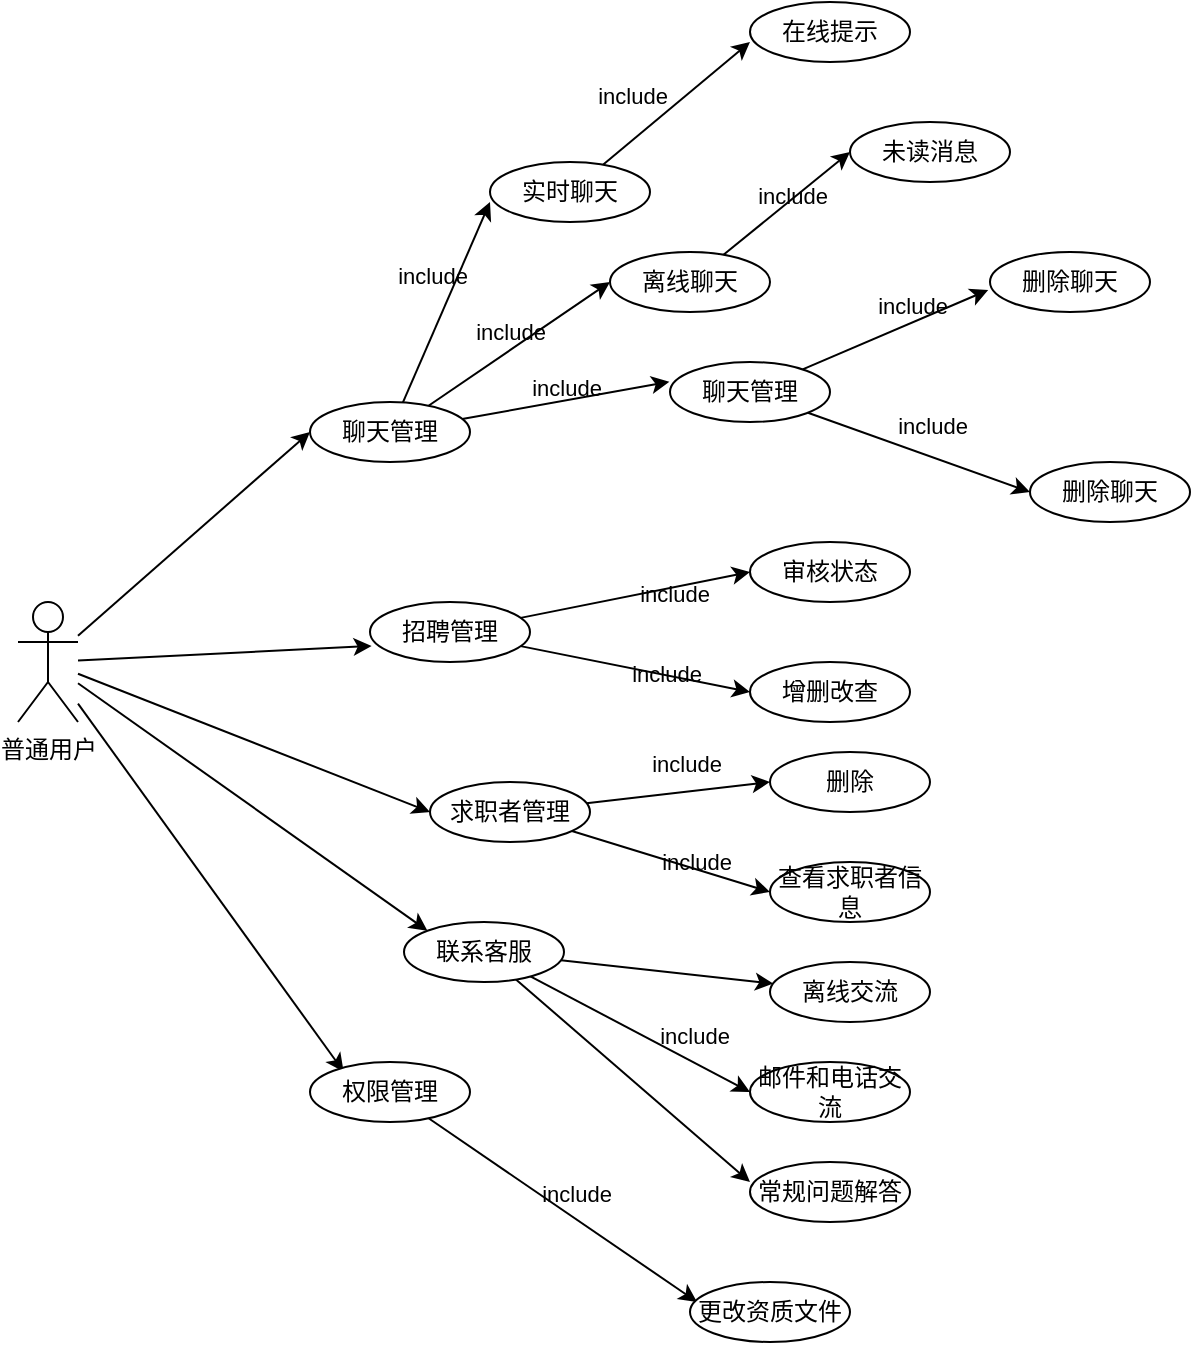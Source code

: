 <mxfile>
    <diagram id="z6AAfo2BdNehpr2UKJ_Z" name="第 1 页">
        <mxGraphModel dx="1150" dy="825" grid="1" gridSize="10" guides="1" tooltips="1" connect="1" arrows="1" fold="1" page="1" pageScale="1" pageWidth="827" pageHeight="1169" math="0" shadow="0">
            <root>
                <mxCell id="0"/>
                <mxCell id="1" parent="0"/>
                <mxCell id="5" style="edgeStyle=none;html=1;entryX=0;entryY=0.5;entryDx=0;entryDy=0;labelBackgroundColor=none;" parent="1" source="11" target="18" edge="1">
                    <mxGeometry relative="1" as="geometry"/>
                </mxCell>
                <mxCell id="6" style="edgeStyle=none;html=1;entryX=0.01;entryY=0.733;entryDx=0;entryDy=0;labelBackgroundColor=none;entryPerimeter=0;" parent="1" source="11" target="101" edge="1">
                    <mxGeometry relative="1" as="geometry">
                        <mxPoint x="350" y="540" as="targetPoint"/>
                    </mxGeometry>
                </mxCell>
                <mxCell id="7" style="edgeStyle=none;html=1;entryX=0;entryY=0.5;entryDx=0;entryDy=0;labelBackgroundColor=none;" parent="1" source="11" target="26" edge="1">
                    <mxGeometry relative="1" as="geometry"/>
                </mxCell>
                <mxCell id="8" style="edgeStyle=none;html=1;entryX=0;entryY=0;entryDx=0;entryDy=0;" parent="1" source="11" target="30" edge="1">
                    <mxGeometry relative="1" as="geometry"/>
                </mxCell>
                <mxCell id="10" style="edgeStyle=none;html=1;entryX=0.21;entryY=0.16;entryDx=0;entryDy=0;entryPerimeter=0;" parent="1" source="11" target="33" edge="1">
                    <mxGeometry relative="1" as="geometry"/>
                </mxCell>
                <mxCell id="11" value="普通用户" style="shape=umlActor;verticalLabelPosition=bottom;verticalAlign=top;html=1;outlineConnect=0;labelBackgroundColor=none;" parent="1" vertex="1">
                    <mxGeometry x="144" y="510" width="30" height="60" as="geometry"/>
                </mxCell>
                <mxCell id="15" style="edgeStyle=none;html=1;entryX=0;entryY=0.667;entryDx=0;entryDy=0;entryPerimeter=0;labelBackgroundColor=none;" parent="1" source="18" target="56" edge="1">
                    <mxGeometry relative="1" as="geometry"/>
                </mxCell>
                <mxCell id="16" style="edgeStyle=none;html=1;entryX=0;entryY=0.5;entryDx=0;entryDy=0;labelBackgroundColor=none;" parent="1" source="18" target="58" edge="1">
                    <mxGeometry relative="1" as="geometry"/>
                </mxCell>
                <mxCell id="17" style="edgeStyle=none;html=1;entryX=-0.004;entryY=0.329;entryDx=0;entryDy=0;entryPerimeter=0;labelBackgroundColor=none;" parent="1" source="18" target="61" edge="1">
                    <mxGeometry relative="1" as="geometry"/>
                </mxCell>
                <mxCell id="18" value="聊天管理" style="ellipse;whiteSpace=wrap;html=1;labelBackgroundColor=none;" parent="1" vertex="1">
                    <mxGeometry x="290" y="410" width="80" height="30" as="geometry"/>
                </mxCell>
                <mxCell id="24" style="edgeStyle=none;html=1;entryX=0;entryY=0.5;entryDx=0;entryDy=0;labelBackgroundColor=none;" parent="1" source="26" target="74" edge="1">
                    <mxGeometry relative="1" as="geometry"/>
                </mxCell>
                <mxCell id="25" style="edgeStyle=none;html=1;entryX=0;entryY=0.5;entryDx=0;entryDy=0;labelBackgroundColor=none;" parent="1" source="26" target="75" edge="1">
                    <mxGeometry relative="1" as="geometry"/>
                </mxCell>
                <mxCell id="26" value="求职者管理" style="ellipse;whiteSpace=wrap;html=1;labelBackgroundColor=none;" parent="1" vertex="1">
                    <mxGeometry x="350" y="600" width="80" height="30" as="geometry"/>
                </mxCell>
                <mxCell id="27" style="edgeStyle=none;html=1;" parent="1" source="30" target="83" edge="1">
                    <mxGeometry relative="1" as="geometry"/>
                </mxCell>
                <mxCell id="28" style="edgeStyle=none;html=1;entryX=0;entryY=0.5;entryDx=0;entryDy=0;" parent="1" source="30" target="84" edge="1">
                    <mxGeometry relative="1" as="geometry"/>
                </mxCell>
                <mxCell id="29" style="edgeStyle=none;html=1;entryX=0;entryY=0.333;entryDx=0;entryDy=0;entryPerimeter=0;" parent="1" source="30" target="85" edge="1">
                    <mxGeometry relative="1" as="geometry"/>
                </mxCell>
                <mxCell id="30" value="联系客服" style="ellipse;whiteSpace=wrap;html=1;labelBackgroundColor=none;" parent="1" vertex="1">
                    <mxGeometry x="337" y="670" width="80" height="30" as="geometry"/>
                </mxCell>
                <mxCell id="31" style="edgeStyle=none;html=1;entryX=0.044;entryY=0.332;entryDx=0;entryDy=0;entryPerimeter=0;" parent="1" source="33" target="87" edge="1">
                    <mxGeometry relative="1" as="geometry"/>
                </mxCell>
                <mxCell id="33" value="权限管理" style="ellipse;whiteSpace=wrap;html=1;labelBackgroundColor=none;" parent="1" vertex="1">
                    <mxGeometry x="290" y="740" width="80" height="30" as="geometry"/>
                </mxCell>
                <mxCell id="55" style="edgeStyle=none;html=1;entryX=0;entryY=0.667;entryDx=0;entryDy=0;entryPerimeter=0;labelBackgroundColor=none;" parent="1" source="56" target="66" edge="1">
                    <mxGeometry relative="1" as="geometry"/>
                </mxCell>
                <mxCell id="56" value="实时聊天" style="ellipse;whiteSpace=wrap;html=1;labelBackgroundColor=none;" parent="1" vertex="1">
                    <mxGeometry x="380" y="290" width="80" height="30" as="geometry"/>
                </mxCell>
                <mxCell id="57" style="edgeStyle=none;html=1;entryX=0;entryY=0.5;entryDx=0;entryDy=0;labelBackgroundColor=none;" parent="1" source="58" target="65" edge="1">
                    <mxGeometry relative="1" as="geometry"/>
                </mxCell>
                <mxCell id="58" value="离线聊天" style="ellipse;whiteSpace=wrap;html=1;labelBackgroundColor=none;" parent="1" vertex="1">
                    <mxGeometry x="440" y="335" width="80" height="30" as="geometry"/>
                </mxCell>
                <mxCell id="59" style="edgeStyle=none;html=1;entryX=-0.011;entryY=0.633;entryDx=0;entryDy=0;entryPerimeter=0;labelBackgroundColor=none;" parent="1" source="61" target="69" edge="1">
                    <mxGeometry relative="1" as="geometry"/>
                </mxCell>
                <mxCell id="60" style="edgeStyle=none;html=1;entryX=0;entryY=0.5;entryDx=0;entryDy=0;labelBackgroundColor=none;" parent="1" source="61" target="81" edge="1">
                    <mxGeometry relative="1" as="geometry"/>
                </mxCell>
                <mxCell id="61" value="聊天管理" style="ellipse;whiteSpace=wrap;html=1;labelBackgroundColor=none;" parent="1" vertex="1">
                    <mxGeometry x="470" y="390" width="80" height="30" as="geometry"/>
                </mxCell>
                <mxCell id="62" value="include" style="edgeLabel;resizable=0;html=1;align=center;verticalAlign=middle;labelBackgroundColor=none;" parent="1" connectable="0" vertex="1">
                    <mxGeometry x="350.0" y="349.999" as="geometry">
                        <mxPoint x="1" y="-3" as="offset"/>
                    </mxGeometry>
                </mxCell>
                <mxCell id="63" value="include" style="edgeLabel;resizable=0;html=1;align=center;verticalAlign=middle;labelBackgroundColor=none;" parent="1" connectable="0" vertex="1">
                    <mxGeometry x="390.0" y="374.999" as="geometry"/>
                </mxCell>
                <mxCell id="64" value="include" style="edgeLabel;resizable=0;html=1;align=center;verticalAlign=middle;labelBackgroundColor=none;" parent="1" connectable="0" vertex="1">
                    <mxGeometry x="420.0" y="404.999" as="geometry">
                        <mxPoint x="-2" y="-2" as="offset"/>
                    </mxGeometry>
                </mxCell>
                <mxCell id="65" value="未读消息" style="ellipse;whiteSpace=wrap;html=1;labelBackgroundColor=none;" parent="1" vertex="1">
                    <mxGeometry x="560" y="270" width="80" height="30" as="geometry"/>
                </mxCell>
                <mxCell id="66" value="在线提示" style="ellipse;whiteSpace=wrap;html=1;labelBackgroundColor=none;" parent="1" vertex="1">
                    <mxGeometry x="510" y="210" width="80" height="30" as="geometry"/>
                </mxCell>
                <mxCell id="67" value="include" style="edgeLabel;resizable=0;html=1;align=center;verticalAlign=middle;labelBackgroundColor=none;" parent="1" connectable="0" vertex="1">
                    <mxGeometry x="450.0" y="259.999" as="geometry">
                        <mxPoint x="1" y="-3" as="offset"/>
                    </mxGeometry>
                </mxCell>
                <mxCell id="68" value="include" style="edgeLabel;resizable=0;html=1;align=center;verticalAlign=middle;labelBackgroundColor=none;" parent="1" connectable="0" vertex="1">
                    <mxGeometry x="530.0" y="309.999" as="geometry">
                        <mxPoint x="1" y="-3" as="offset"/>
                    </mxGeometry>
                </mxCell>
                <mxCell id="69" value="删除聊天" style="ellipse;whiteSpace=wrap;html=1;labelBackgroundColor=none;" parent="1" vertex="1">
                    <mxGeometry x="630" y="335" width="80" height="30" as="geometry"/>
                </mxCell>
                <mxCell id="70" value="include" style="edgeLabel;resizable=0;html=1;align=center;verticalAlign=middle;labelBackgroundColor=none;" parent="1" connectable="0" vertex="1">
                    <mxGeometry x="590.0" y="364.999" as="geometry">
                        <mxPoint x="1" y="-3" as="offset"/>
                    </mxGeometry>
                </mxCell>
                <mxCell id="74" value="删除" style="ellipse;whiteSpace=wrap;html=1;labelBackgroundColor=none;" parent="1" vertex="1">
                    <mxGeometry x="520" y="585" width="80" height="30" as="geometry"/>
                </mxCell>
                <mxCell id="75" value="查看求职者信息" style="ellipse;whiteSpace=wrap;html=1;labelBackgroundColor=none;" parent="1" vertex="1">
                    <mxGeometry x="520" y="640" width="80" height="30" as="geometry"/>
                </mxCell>
                <mxCell id="81" value="删除聊天" style="ellipse;whiteSpace=wrap;html=1;labelBackgroundColor=none;" parent="1" vertex="1">
                    <mxGeometry x="650" y="440" width="80" height="30" as="geometry"/>
                </mxCell>
                <mxCell id="82" value="include" style="edgeLabel;resizable=0;html=1;align=center;verticalAlign=middle;labelBackgroundColor=none;" parent="1" connectable="0" vertex="1">
                    <mxGeometry x="600.0" y="424.999" as="geometry">
                        <mxPoint x="1" y="-3" as="offset"/>
                    </mxGeometry>
                </mxCell>
                <mxCell id="83" value="离线交流" style="ellipse;whiteSpace=wrap;html=1;labelBackgroundColor=none;" parent="1" vertex="1">
                    <mxGeometry x="520" y="690" width="80" height="30" as="geometry"/>
                </mxCell>
                <mxCell id="84" value="邮件和电话交流" style="ellipse;whiteSpace=wrap;html=1;labelBackgroundColor=none;" parent="1" vertex="1">
                    <mxGeometry x="510" y="740" width="80" height="30" as="geometry"/>
                </mxCell>
                <mxCell id="85" value="常规问题解答" style="ellipse;whiteSpace=wrap;html=1;labelBackgroundColor=none;" parent="1" vertex="1">
                    <mxGeometry x="510" y="790" width="80" height="30" as="geometry"/>
                </mxCell>
                <mxCell id="87" value="更改资质文件" style="ellipse;whiteSpace=wrap;html=1;labelBackgroundColor=none;" parent="1" vertex="1">
                    <mxGeometry x="480" y="850" width="80" height="30" as="geometry"/>
                </mxCell>
                <mxCell id="94" value="include" style="edgeLabel;resizable=0;html=1;align=center;verticalAlign=middle;labelBackgroundColor=none;" parent="1" connectable="0" vertex="1">
                    <mxGeometry x="483.004" y="639.996" as="geometry"/>
                </mxCell>
                <mxCell id="96" value="include" style="edgeLabel;resizable=0;html=1;align=center;verticalAlign=middle;labelBackgroundColor=none;" parent="1" connectable="0" vertex="1">
                    <mxGeometry x="540.004" y="614.996" as="geometry">
                        <mxPoint x="-58" y="112" as="offset"/>
                    </mxGeometry>
                </mxCell>
                <mxCell id="98" value="include" style="edgeLabel;resizable=0;html=1;align=center;verticalAlign=middle;labelBackgroundColor=none;" parent="1" connectable="0" vertex="1">
                    <mxGeometry x="580.004" y="619.996" as="geometry">
                        <mxPoint x="-157" y="186" as="offset"/>
                    </mxGeometry>
                </mxCell>
                <mxCell id="104" style="edgeStyle=none;html=1;entryX=0;entryY=0.5;entryDx=0;entryDy=0;" parent="1" source="101" target="102" edge="1">
                    <mxGeometry relative="1" as="geometry"/>
                </mxCell>
                <mxCell id="105" style="edgeStyle=none;html=1;entryX=0;entryY=0.5;entryDx=0;entryDy=0;" parent="1" source="101" target="103" edge="1">
                    <mxGeometry relative="1" as="geometry"/>
                </mxCell>
                <mxCell id="101" value="招聘管理" style="ellipse;whiteSpace=wrap;html=1;labelBackgroundColor=none;" parent="1" vertex="1">
                    <mxGeometry x="320" y="510" width="80" height="30" as="geometry"/>
                </mxCell>
                <mxCell id="102" value="审核状态" style="ellipse;whiteSpace=wrap;html=1;labelBackgroundColor=none;" parent="1" vertex="1">
                    <mxGeometry x="510" y="480" width="80" height="30" as="geometry"/>
                </mxCell>
                <mxCell id="103" value="增删改查" style="ellipse;whiteSpace=wrap;html=1;labelBackgroundColor=none;" parent="1" vertex="1">
                    <mxGeometry x="510" y="540" width="80" height="30" as="geometry"/>
                </mxCell>
                <mxCell id="106" value="include" style="edgeLabel;resizable=0;html=1;align=center;verticalAlign=middle;labelBackgroundColor=none;" parent="1" connectable="0" vertex="1">
                    <mxGeometry x="500.0" y="444.999" as="geometry">
                        <mxPoint x="-28" y="61" as="offset"/>
                    </mxGeometry>
                </mxCell>
                <mxCell id="107" value="include" style="edgeLabel;resizable=0;html=1;align=center;verticalAlign=middle;labelBackgroundColor=none;" parent="1" connectable="0" vertex="1">
                    <mxGeometry x="510.0" y="464.999" as="geometry">
                        <mxPoint x="-42" y="81" as="offset"/>
                    </mxGeometry>
                </mxCell>
                <mxCell id="108" value="include" style="edgeLabel;resizable=0;html=1;align=center;verticalAlign=middle;labelBackgroundColor=none;" parent="1" connectable="0" vertex="1">
                    <mxGeometry x="520.0" y="509.999" as="geometry">
                        <mxPoint x="-42" y="81" as="offset"/>
                    </mxGeometry>
                </mxCell>
            </root>
        </mxGraphModel>
    </diagram>
</mxfile>
